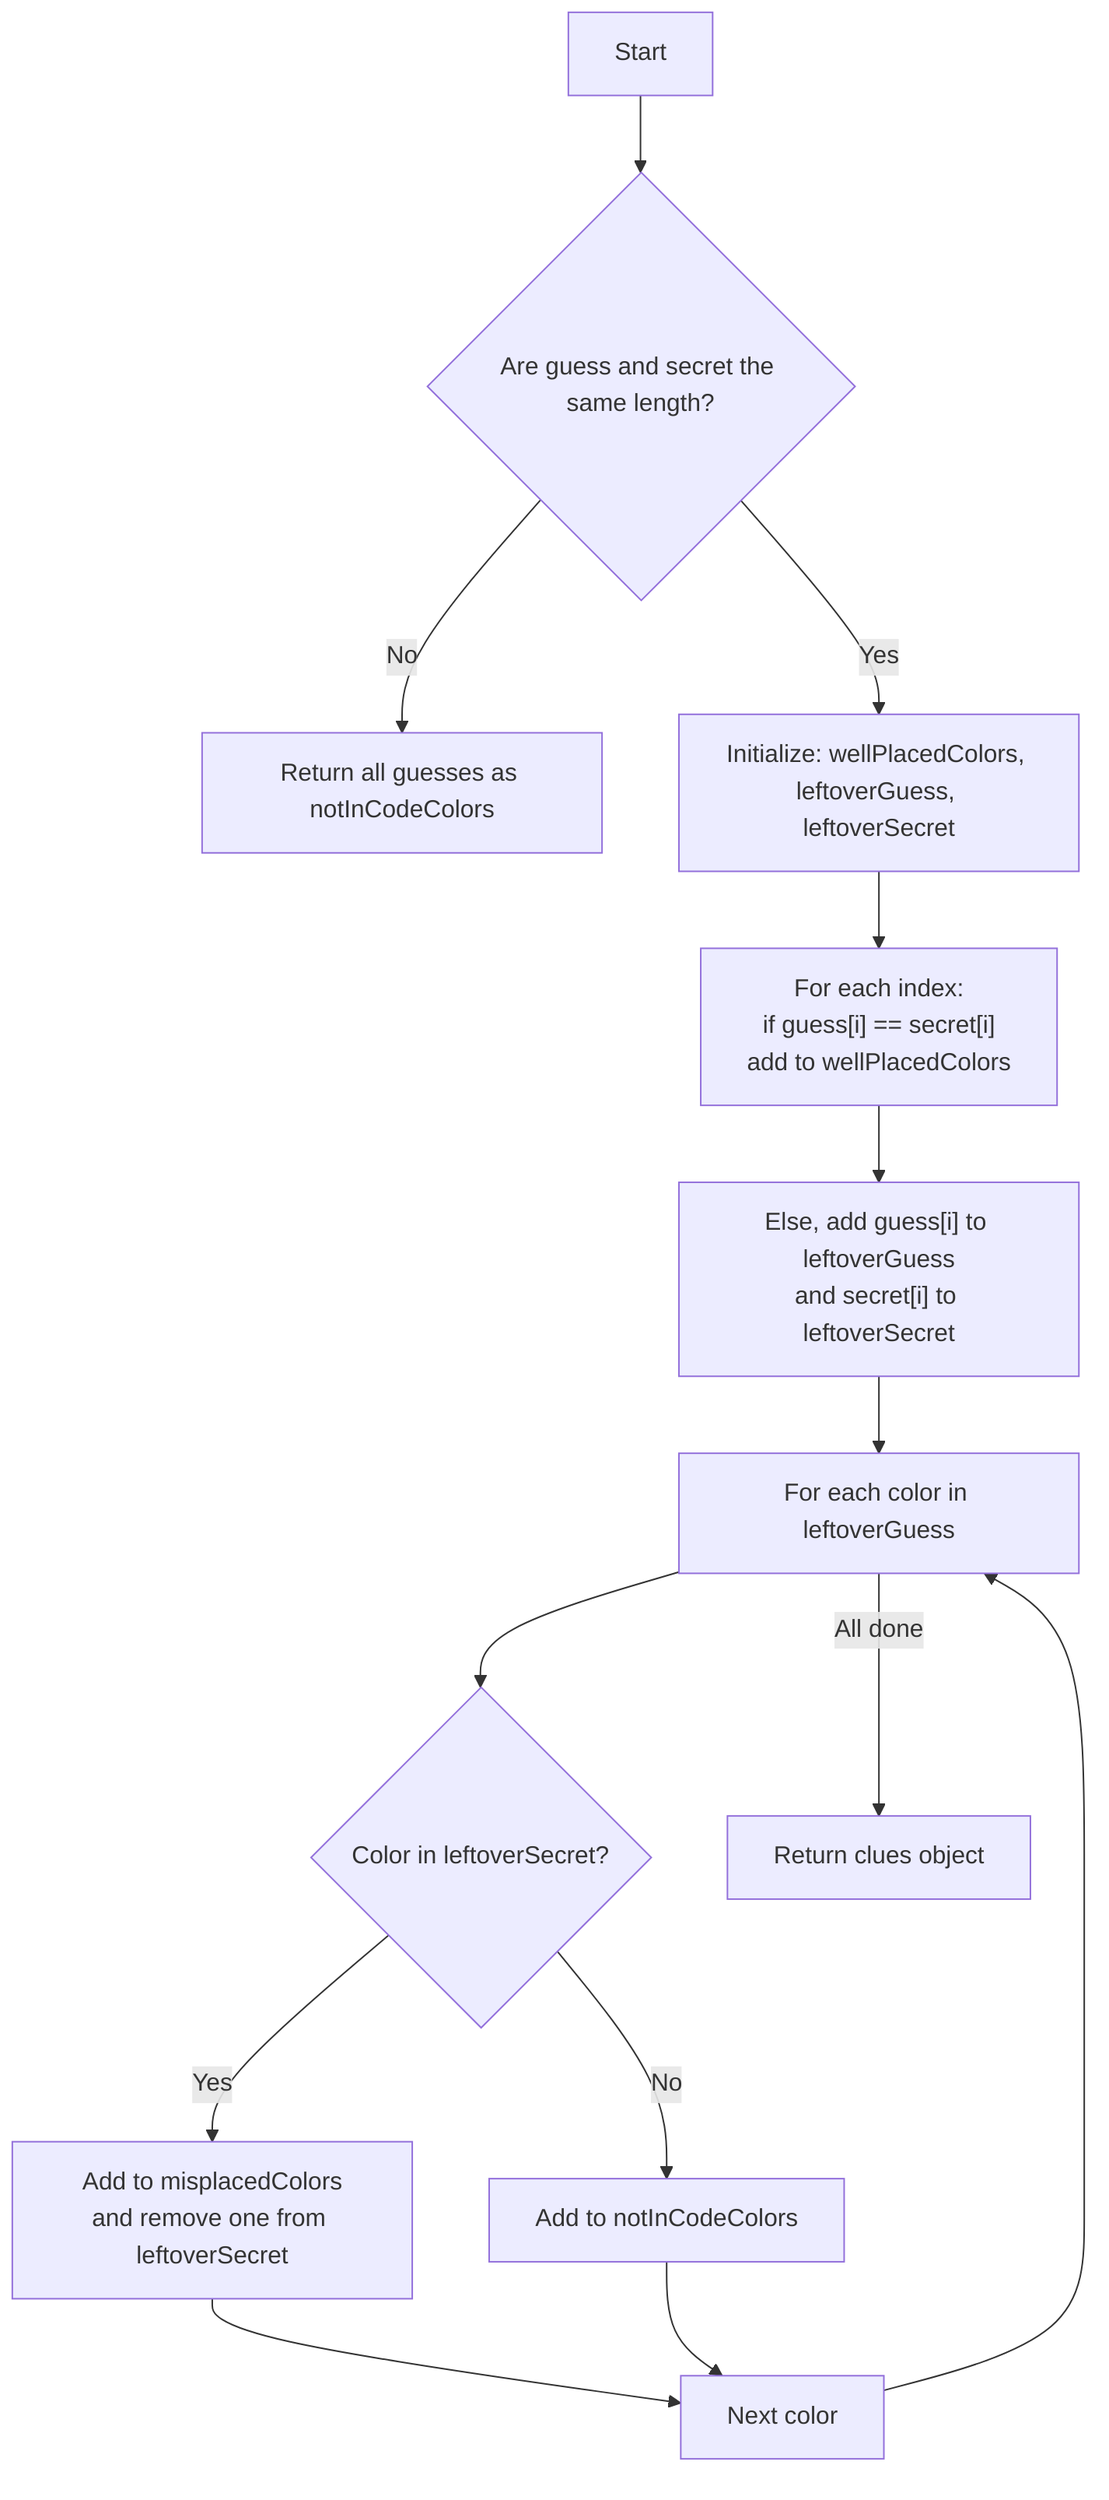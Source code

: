 %% docs\flowchart.mmd

flowchart TD
    A[Start] --> B{"Are guess and secret the same length?"}
    B -- No --> C["Return all guesses as notInCodeColors"]
    B -- Yes --> D["Initialize: wellPlacedColors, leftoverGuess, leftoverSecret"]
    D --> E["For each index:\nif guess[i] == secret[i]\nadd to wellPlacedColors"]
    E --> F["Else, add guess[i] to leftoverGuess\nand secret[i] to leftoverSecret"]
    F --> G["For each color in leftoverGuess"]
    G --> H{"Color in leftoverSecret?"}
    H -- Yes --> I["Add to misplacedColors\nand remove one from leftoverSecret"]
    H -- No --> J["Add to notInCodeColors"]
    I --> K["Next color"]
    J --> K
    K --> G
    G -- All done --> L["Return clues object"]